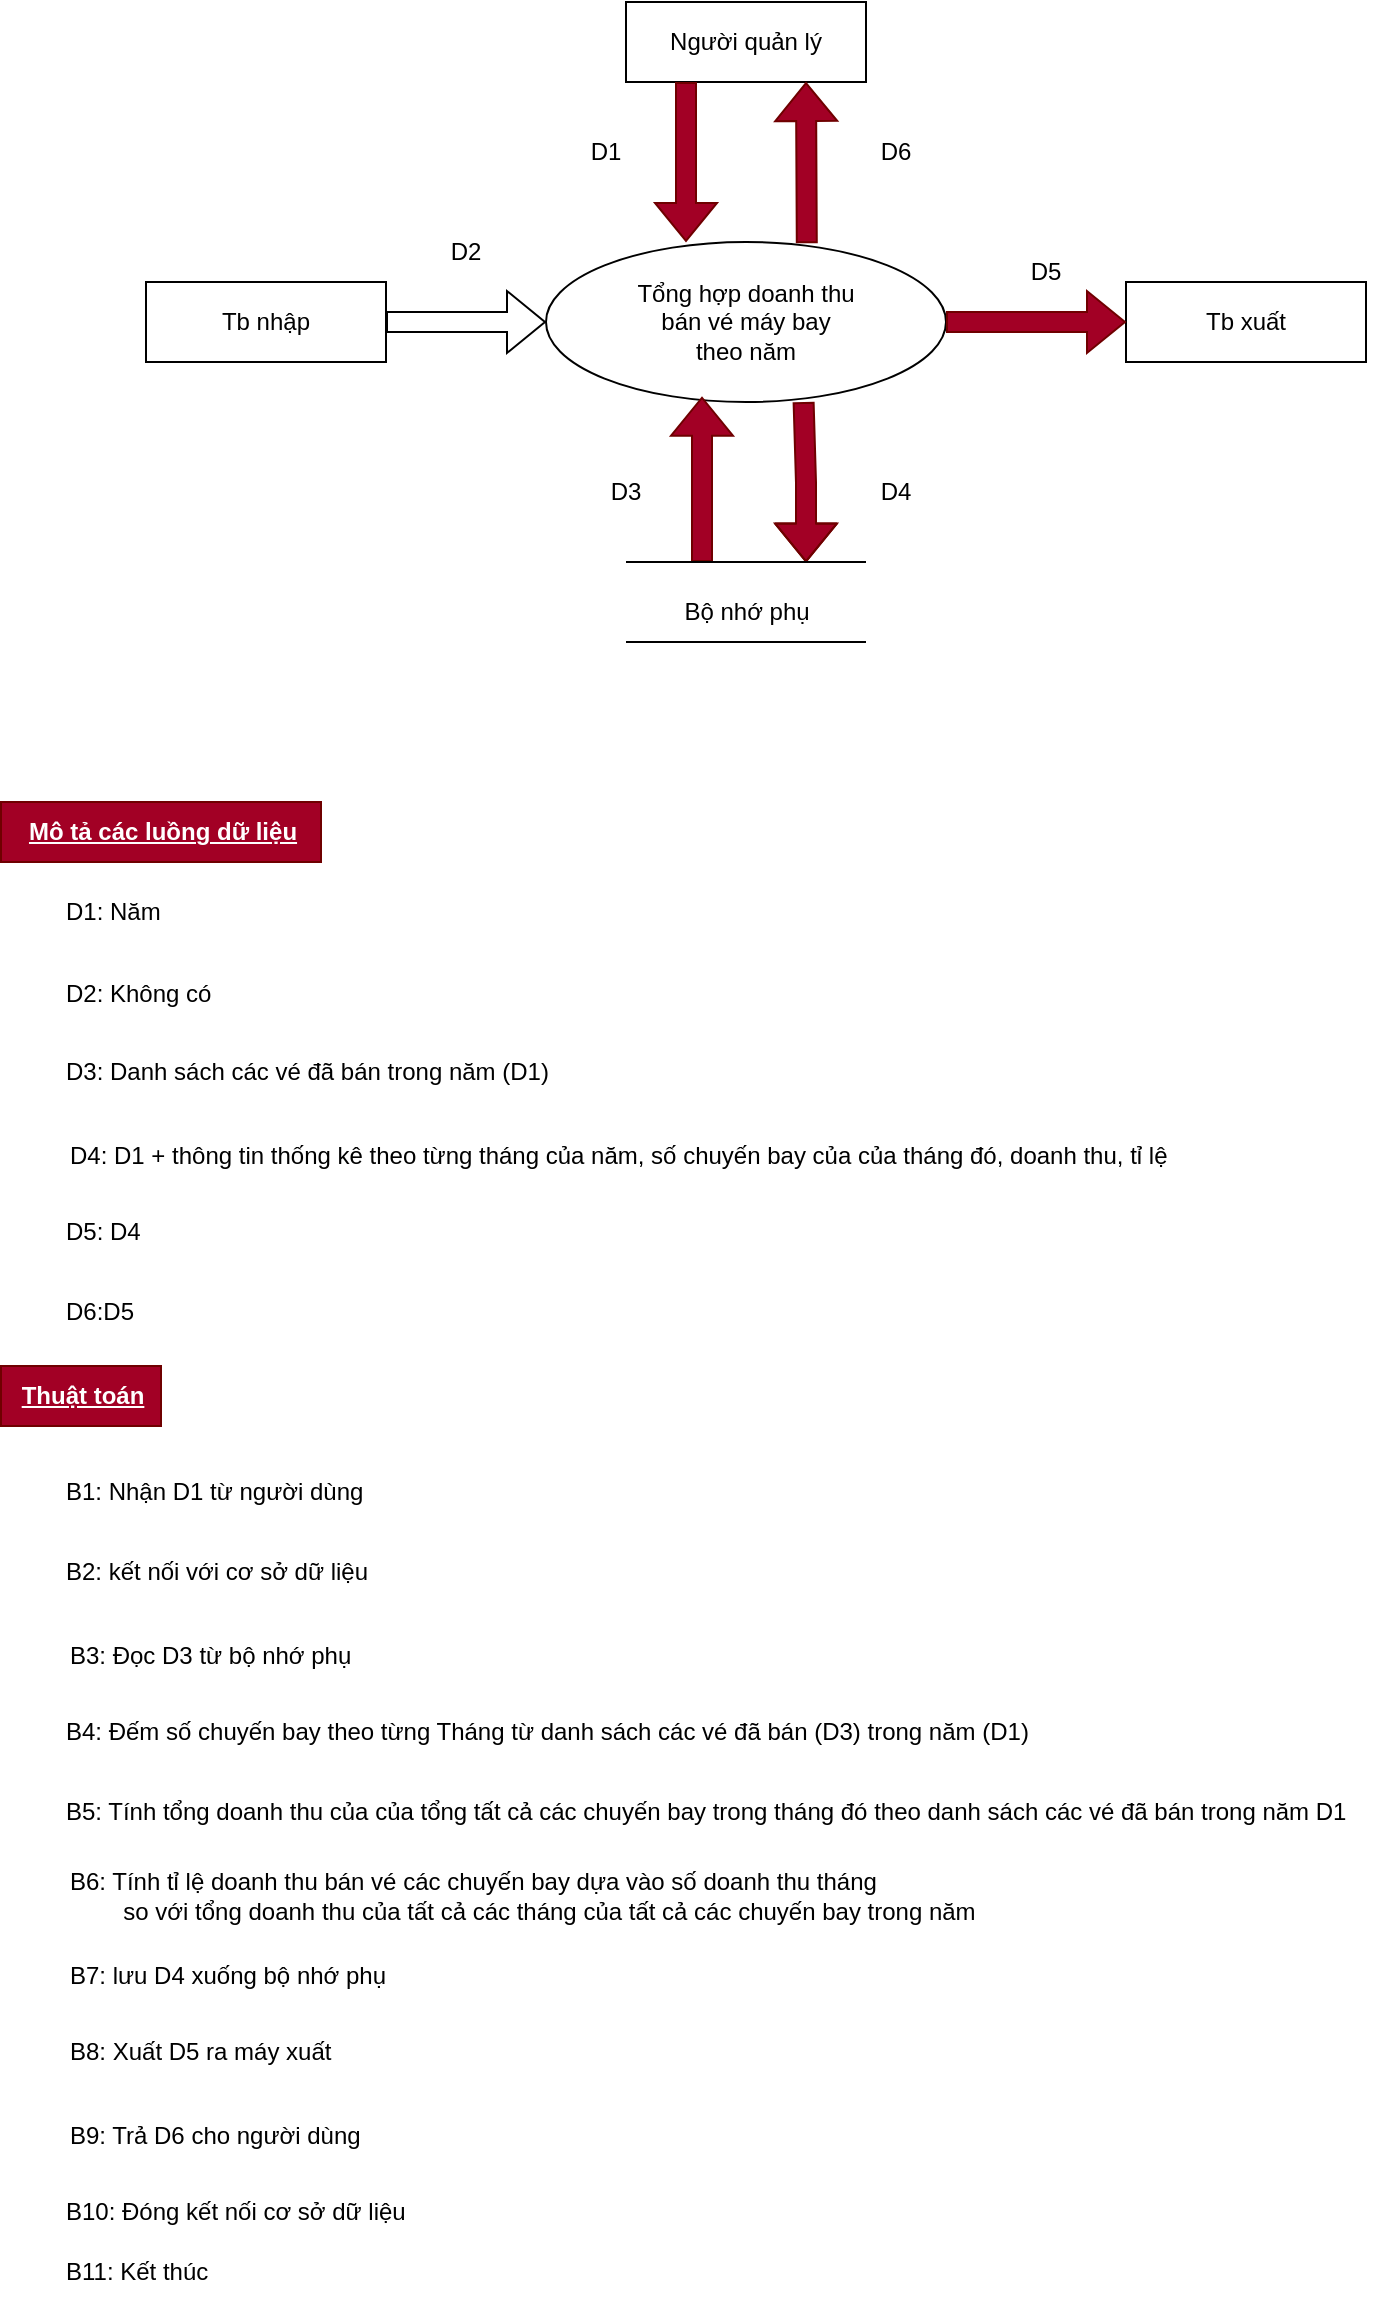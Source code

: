 <mxfile version="23.1.5" type="device">
  <diagram name="Page-1" id="xLjHKsNrHLuWE1qr0acg">
    <mxGraphModel dx="1050" dy="621" grid="1" gridSize="10" guides="1" tooltips="1" connect="1" arrows="1" fold="1" page="1" pageScale="1" pageWidth="827" pageHeight="1169" math="0" shadow="0">
      <root>
        <mxCell id="0" />
        <mxCell id="1" parent="0" />
        <mxCell id="mU2m3KYlCyOI-BAkA-Vx-3" style="edgeStyle=orthogonalEdgeStyle;rounded=0;orthogonalLoop=1;jettySize=auto;html=1;exitX=1;exitY=0.5;exitDx=0;exitDy=0;" parent="1" source="1GfBvhKG0i2IyNcOBK6o-1" edge="1">
          <mxGeometry relative="1" as="geometry">
            <mxPoint x="530" y="240" as="targetPoint" />
          </mxGeometry>
        </mxCell>
        <mxCell id="1GfBvhKG0i2IyNcOBK6o-1" value="Tổng hợp doanh thu&lt;br&gt;bán vé máy bay&lt;br&gt;theo năm" style="ellipse;whiteSpace=wrap;html=1;" parent="1" vertex="1">
          <mxGeometry x="320" y="200" width="200" height="80" as="geometry" />
        </mxCell>
        <mxCell id="1GfBvhKG0i2IyNcOBK6o-2" value="Người quản lý" style="rounded=0;whiteSpace=wrap;html=1;" parent="1" vertex="1">
          <mxGeometry x="360" y="80" width="120" height="40" as="geometry" />
        </mxCell>
        <mxCell id="1GfBvhKG0i2IyNcOBK6o-3" value="Tb nhập" style="rounded=0;whiteSpace=wrap;html=1;" parent="1" vertex="1">
          <mxGeometry x="120" y="220" width="120" height="40" as="geometry" />
        </mxCell>
        <mxCell id="1GfBvhKG0i2IyNcOBK6o-4" value="Tb xuất" style="rounded=0;whiteSpace=wrap;html=1;" parent="1" vertex="1">
          <mxGeometry x="610" y="220" width="120" height="40" as="geometry" />
        </mxCell>
        <mxCell id="1GfBvhKG0i2IyNcOBK6o-8" value="" style="shape=flexArrow;endArrow=classic;html=1;rounded=0;exitX=0.25;exitY=1;exitDx=0;exitDy=0;fillColor=#a20025;strokeColor=#6F0000;" parent="1" source="1GfBvhKG0i2IyNcOBK6o-2" edge="1">
          <mxGeometry width="50" height="50" relative="1" as="geometry">
            <mxPoint x="400" y="350" as="sourcePoint" />
            <mxPoint x="390" y="200" as="targetPoint" />
          </mxGeometry>
        </mxCell>
        <mxCell id="1GfBvhKG0i2IyNcOBK6o-9" value="" style="shape=flexArrow;endArrow=classic;html=1;rounded=0;exitX=0.652;exitY=0.008;exitDx=0;exitDy=0;exitPerimeter=0;entryX=0.75;entryY=1;entryDx=0;entryDy=0;fillColor=#a20025;strokeColor=#6F0000;" parent="1" source="1GfBvhKG0i2IyNcOBK6o-1" target="1GfBvhKG0i2IyNcOBK6o-2" edge="1">
          <mxGeometry width="50" height="50" relative="1" as="geometry">
            <mxPoint x="410" y="280" as="sourcePoint" />
            <mxPoint x="410" y="150" as="targetPoint" />
          </mxGeometry>
        </mxCell>
        <mxCell id="1GfBvhKG0i2IyNcOBK6o-10" value="" style="shape=flexArrow;endArrow=classic;html=1;rounded=0;exitX=1;exitY=0.5;exitDx=0;exitDy=0;" parent="1" source="1GfBvhKG0i2IyNcOBK6o-3" target="1GfBvhKG0i2IyNcOBK6o-1" edge="1">
          <mxGeometry width="50" height="50" relative="1" as="geometry">
            <mxPoint x="410" y="280" as="sourcePoint" />
            <mxPoint x="460" y="230" as="targetPoint" />
          </mxGeometry>
        </mxCell>
        <mxCell id="1GfBvhKG0i2IyNcOBK6o-11" value="" style="shape=flexArrow;endArrow=classic;html=1;rounded=0;fillColor=#a20025;strokeColor=#6F0000;" parent="1" source="1GfBvhKG0i2IyNcOBK6o-1" edge="1">
          <mxGeometry width="50" height="50" relative="1" as="geometry">
            <mxPoint x="410" y="280" as="sourcePoint" />
            <mxPoint x="610" y="240" as="targetPoint" />
          </mxGeometry>
        </mxCell>
        <mxCell id="1GfBvhKG0i2IyNcOBK6o-12" value="" style="shape=flexArrow;endArrow=classic;html=1;rounded=0;exitX=0.644;exitY=0.997;exitDx=0;exitDy=0;exitPerimeter=0;fillColor=#a20025;strokeColor=#6F0000;" parent="1" edge="1">
          <mxGeometry width="50" height="50" relative="1" as="geometry">
            <mxPoint x="448.8" y="280" as="sourcePoint" />
            <mxPoint x="450" y="360.24" as="targetPoint" />
            <Array as="points">
              <mxPoint x="450" y="320.24" />
              <mxPoint x="450" y="330.24" />
            </Array>
          </mxGeometry>
        </mxCell>
        <mxCell id="1GfBvhKG0i2IyNcOBK6o-13" value="" style="shape=flexArrow;endArrow=classic;html=1;rounded=0;entryX=0.39;entryY=0.967;entryDx=0;entryDy=0;entryPerimeter=0;fillColor=#a20025;strokeColor=#6F0000;" parent="1" target="1GfBvhKG0i2IyNcOBK6o-1" edge="1">
          <mxGeometry width="50" height="50" relative="1" as="geometry">
            <mxPoint x="398" y="360" as="sourcePoint" />
            <mxPoint x="350" y="310" as="targetPoint" />
          </mxGeometry>
        </mxCell>
        <mxCell id="1GfBvhKG0i2IyNcOBK6o-14" value="D1" style="text;html=1;align=center;verticalAlign=middle;whiteSpace=wrap;rounded=0;" parent="1" vertex="1">
          <mxGeometry x="320" y="140" width="60" height="30" as="geometry" />
        </mxCell>
        <mxCell id="1GfBvhKG0i2IyNcOBK6o-15" value="D6" style="text;html=1;align=center;verticalAlign=middle;whiteSpace=wrap;rounded=0;" parent="1" vertex="1">
          <mxGeometry x="465" y="140" width="60" height="30" as="geometry" />
        </mxCell>
        <mxCell id="1GfBvhKG0i2IyNcOBK6o-16" value="D2" style="text;html=1;align=center;verticalAlign=middle;whiteSpace=wrap;rounded=0;" parent="1" vertex="1">
          <mxGeometry x="250" y="190" width="60" height="30" as="geometry" />
        </mxCell>
        <mxCell id="1GfBvhKG0i2IyNcOBK6o-17" value="D3" style="text;html=1;align=center;verticalAlign=middle;whiteSpace=wrap;rounded=0;" parent="1" vertex="1">
          <mxGeometry x="330" y="310" width="60" height="30" as="geometry" />
        </mxCell>
        <mxCell id="1GfBvhKG0i2IyNcOBK6o-18" value="D4" style="text;html=1;align=center;verticalAlign=middle;whiteSpace=wrap;rounded=0;" parent="1" vertex="1">
          <mxGeometry x="465" y="310" width="60" height="30" as="geometry" />
        </mxCell>
        <mxCell id="1GfBvhKG0i2IyNcOBK6o-19" value="D5" style="text;html=1;align=center;verticalAlign=middle;whiteSpace=wrap;rounded=0;" parent="1" vertex="1">
          <mxGeometry x="540" y="200" width="60" height="30" as="geometry" />
        </mxCell>
        <mxCell id="mU2m3KYlCyOI-BAkA-Vx-38" value="D1: Năm" style="text;html=1;align=left;verticalAlign=middle;resizable=0;points=[];autosize=1;strokeColor=none;fillColor=none;" parent="1" vertex="1">
          <mxGeometry x="77.5" y="520" width="70" height="30" as="geometry" />
        </mxCell>
        <mxCell id="mU2m3KYlCyOI-BAkA-Vx-39" value="D2: Không có" style="text;html=1;align=left;verticalAlign=middle;resizable=0;points=[];autosize=1;strokeColor=none;fillColor=none;" parent="1" vertex="1">
          <mxGeometry x="77.5" y="561" width="100" height="30" as="geometry" />
        </mxCell>
        <mxCell id="mU2m3KYlCyOI-BAkA-Vx-40" value="D3: Danh sách các vé đã bán trong năm (D1)&amp;nbsp;" style="text;html=1;align=left;verticalAlign=middle;resizable=0;points=[];autosize=1;strokeColor=none;fillColor=none;" parent="1" vertex="1">
          <mxGeometry x="77.5" y="600" width="270" height="30" as="geometry" />
        </mxCell>
        <mxCell id="mU2m3KYlCyOI-BAkA-Vx-41" value="D4: D1 + thông tin thống kê theo từng tháng của năm, số chuyến bay của của tháng đó, doanh thu, tỉ lệ&amp;nbsp;" style="text;html=1;align=left;verticalAlign=middle;resizable=0;points=[];autosize=1;strokeColor=none;fillColor=none;" parent="1" vertex="1">
          <mxGeometry x="80" y="642" width="580" height="30" as="geometry" />
        </mxCell>
        <mxCell id="mU2m3KYlCyOI-BAkA-Vx-42" value="D5: D4" style="text;html=1;align=left;verticalAlign=middle;resizable=0;points=[];autosize=1;strokeColor=none;fillColor=none;" parent="1" vertex="1">
          <mxGeometry x="77.5" y="680" width="60" height="30" as="geometry" />
        </mxCell>
        <mxCell id="mU2m3KYlCyOI-BAkA-Vx-43" value="D6:D5" style="text;html=1;align=left;verticalAlign=middle;resizable=0;points=[];autosize=1;strokeColor=none;fillColor=none;" parent="1" vertex="1">
          <mxGeometry x="77.5" y="720" width="60" height="30" as="geometry" />
        </mxCell>
        <mxCell id="mU2m3KYlCyOI-BAkA-Vx-44" value="&lt;b&gt;&lt;u&gt;Mô tả các luồng dữ liệu&lt;/u&gt;&lt;/b&gt;" style="text;html=1;align=center;verticalAlign=middle;resizable=0;points=[];autosize=1;strokeColor=#6F0000;fillColor=#a20025;fontColor=#ffffff;" parent="1" vertex="1">
          <mxGeometry x="47.5" y="480" width="160" height="30" as="geometry" />
        </mxCell>
        <mxCell id="mU2m3KYlCyOI-BAkA-Vx-45" value="&lt;b&gt;&lt;u&gt;Thuật toán&lt;/u&gt;&lt;/b&gt;" style="text;html=1;align=center;verticalAlign=middle;resizable=0;points=[];autosize=1;strokeColor=#6F0000;fillColor=#a20025;fontColor=#ffffff;" parent="1" vertex="1">
          <mxGeometry x="47.5" y="762" width="80" height="30" as="geometry" />
        </mxCell>
        <mxCell id="mU2m3KYlCyOI-BAkA-Vx-46" value="B1: Nhận D1 từ người dùng" style="text;html=1;align=left;verticalAlign=middle;resizable=0;points=[];autosize=1;strokeColor=none;fillColor=none;" parent="1" vertex="1">
          <mxGeometry x="77.5" y="810" width="170" height="30" as="geometry" />
        </mxCell>
        <mxCell id="mU2m3KYlCyOI-BAkA-Vx-47" value="B2: kết nối với cơ sở dữ liệu" style="text;html=1;align=left;verticalAlign=middle;resizable=0;points=[];autosize=1;strokeColor=none;fillColor=none;" parent="1" vertex="1">
          <mxGeometry x="77.5" y="850" width="170" height="30" as="geometry" />
        </mxCell>
        <mxCell id="mU2m3KYlCyOI-BAkA-Vx-48" value="B3: Đọc D3 từ bộ nhớ phụ" style="text;html=1;align=left;verticalAlign=middle;resizable=0;points=[];autosize=1;strokeColor=none;fillColor=none;" parent="1" vertex="1">
          <mxGeometry x="80" y="892" width="160" height="30" as="geometry" />
        </mxCell>
        <mxCell id="mU2m3KYlCyOI-BAkA-Vx-49" value="B4: Đếm số chuyến bay theo từng Tháng từ danh sách các vé đã bán (D3) trong năm (D1)" style="text;html=1;align=left;verticalAlign=middle;resizable=0;points=[];autosize=1;strokeColor=none;fillColor=none;" parent="1" vertex="1">
          <mxGeometry x="77.5" y="930" width="500" height="30" as="geometry" />
        </mxCell>
        <mxCell id="mU2m3KYlCyOI-BAkA-Vx-50" value="B5: Tính tổng doanh thu của của tổng tất cả các chuyến bay trong tháng đó theo danh sách các vé đã bán trong năm D1" style="text;html=1;align=left;verticalAlign=middle;resizable=0;points=[];autosize=1;strokeColor=none;fillColor=none;" parent="1" vertex="1">
          <mxGeometry x="77.5" y="970" width="660" height="30" as="geometry" />
        </mxCell>
        <mxCell id="mU2m3KYlCyOI-BAkA-Vx-51" value="B6: Tính tỉ lệ doanh thu bán vé các chuyến bay dựa vào số doanh thu tháng&lt;br&gt;&lt;span style=&quot;white-space: pre;&quot;&gt;&#x9;&lt;/span&gt;so với&amp;nbsp;tổng doanh thu của tất cả các tháng của tất cả các chuyến bay trong năm&amp;nbsp;" style="text;html=1;align=left;verticalAlign=middle;resizable=0;points=[];autosize=1;strokeColor=none;fillColor=none;" parent="1" vertex="1">
          <mxGeometry x="80" y="1007" width="480" height="40" as="geometry" />
        </mxCell>
        <mxCell id="mU2m3KYlCyOI-BAkA-Vx-52" value="B7: lưu D4 xuống bộ nhớ phụ" style="text;html=1;align=left;verticalAlign=middle;resizable=0;points=[];autosize=1;strokeColor=none;fillColor=none;" parent="1" vertex="1">
          <mxGeometry x="80" y="1052" width="180" height="30" as="geometry" />
        </mxCell>
        <mxCell id="mU2m3KYlCyOI-BAkA-Vx-53" value="B8: Xuất D5 ra máy xuất" style="text;html=1;align=left;verticalAlign=middle;resizable=0;points=[];autosize=1;strokeColor=none;fillColor=none;" parent="1" vertex="1">
          <mxGeometry x="80" y="1090" width="150" height="30" as="geometry" />
        </mxCell>
        <mxCell id="mU2m3KYlCyOI-BAkA-Vx-54" value="B9: Trả D6 cho người dùng" style="text;html=1;align=left;verticalAlign=middle;resizable=0;points=[];autosize=1;strokeColor=none;fillColor=none;" parent="1" vertex="1">
          <mxGeometry x="80" y="1132" width="170" height="30" as="geometry" />
        </mxCell>
        <mxCell id="mU2m3KYlCyOI-BAkA-Vx-55" value="B10: Đóng kết nối cơ sở dữ liệu" style="text;html=1;align=left;verticalAlign=middle;resizable=0;points=[];autosize=1;strokeColor=none;fillColor=none;" parent="1" vertex="1">
          <mxGeometry x="77.5" y="1170" width="190" height="30" as="geometry" />
        </mxCell>
        <mxCell id="mU2m3KYlCyOI-BAkA-Vx-56" value="" style="endArrow=none;html=1;rounded=0;" parent="1" edge="1">
          <mxGeometry width="50" height="50" relative="1" as="geometry">
            <mxPoint x="360" y="360" as="sourcePoint" />
            <mxPoint x="480" y="360" as="targetPoint" />
          </mxGeometry>
        </mxCell>
        <mxCell id="mU2m3KYlCyOI-BAkA-Vx-57" value="" style="endArrow=none;html=1;rounded=0;" parent="1" edge="1">
          <mxGeometry width="50" height="50" relative="1" as="geometry">
            <mxPoint x="360" y="400" as="sourcePoint" />
            <mxPoint x="480" y="400" as="targetPoint" />
          </mxGeometry>
        </mxCell>
        <mxCell id="mU2m3KYlCyOI-BAkA-Vx-58" value="Bộ nhớ phụ" style="text;html=1;align=center;verticalAlign=middle;resizable=0;points=[];autosize=1;strokeColor=none;fillColor=none;" parent="1" vertex="1">
          <mxGeometry x="375" y="370" width="90" height="30" as="geometry" />
        </mxCell>
        <mxCell id="mU2m3KYlCyOI-BAkA-Vx-59" value="B11: Kết thúc" style="text;html=1;align=left;verticalAlign=middle;resizable=0;points=[];autosize=1;strokeColor=none;fillColor=none;" parent="1" vertex="1">
          <mxGeometry x="77.5" y="1200" width="90" height="30" as="geometry" />
        </mxCell>
      </root>
    </mxGraphModel>
  </diagram>
</mxfile>
